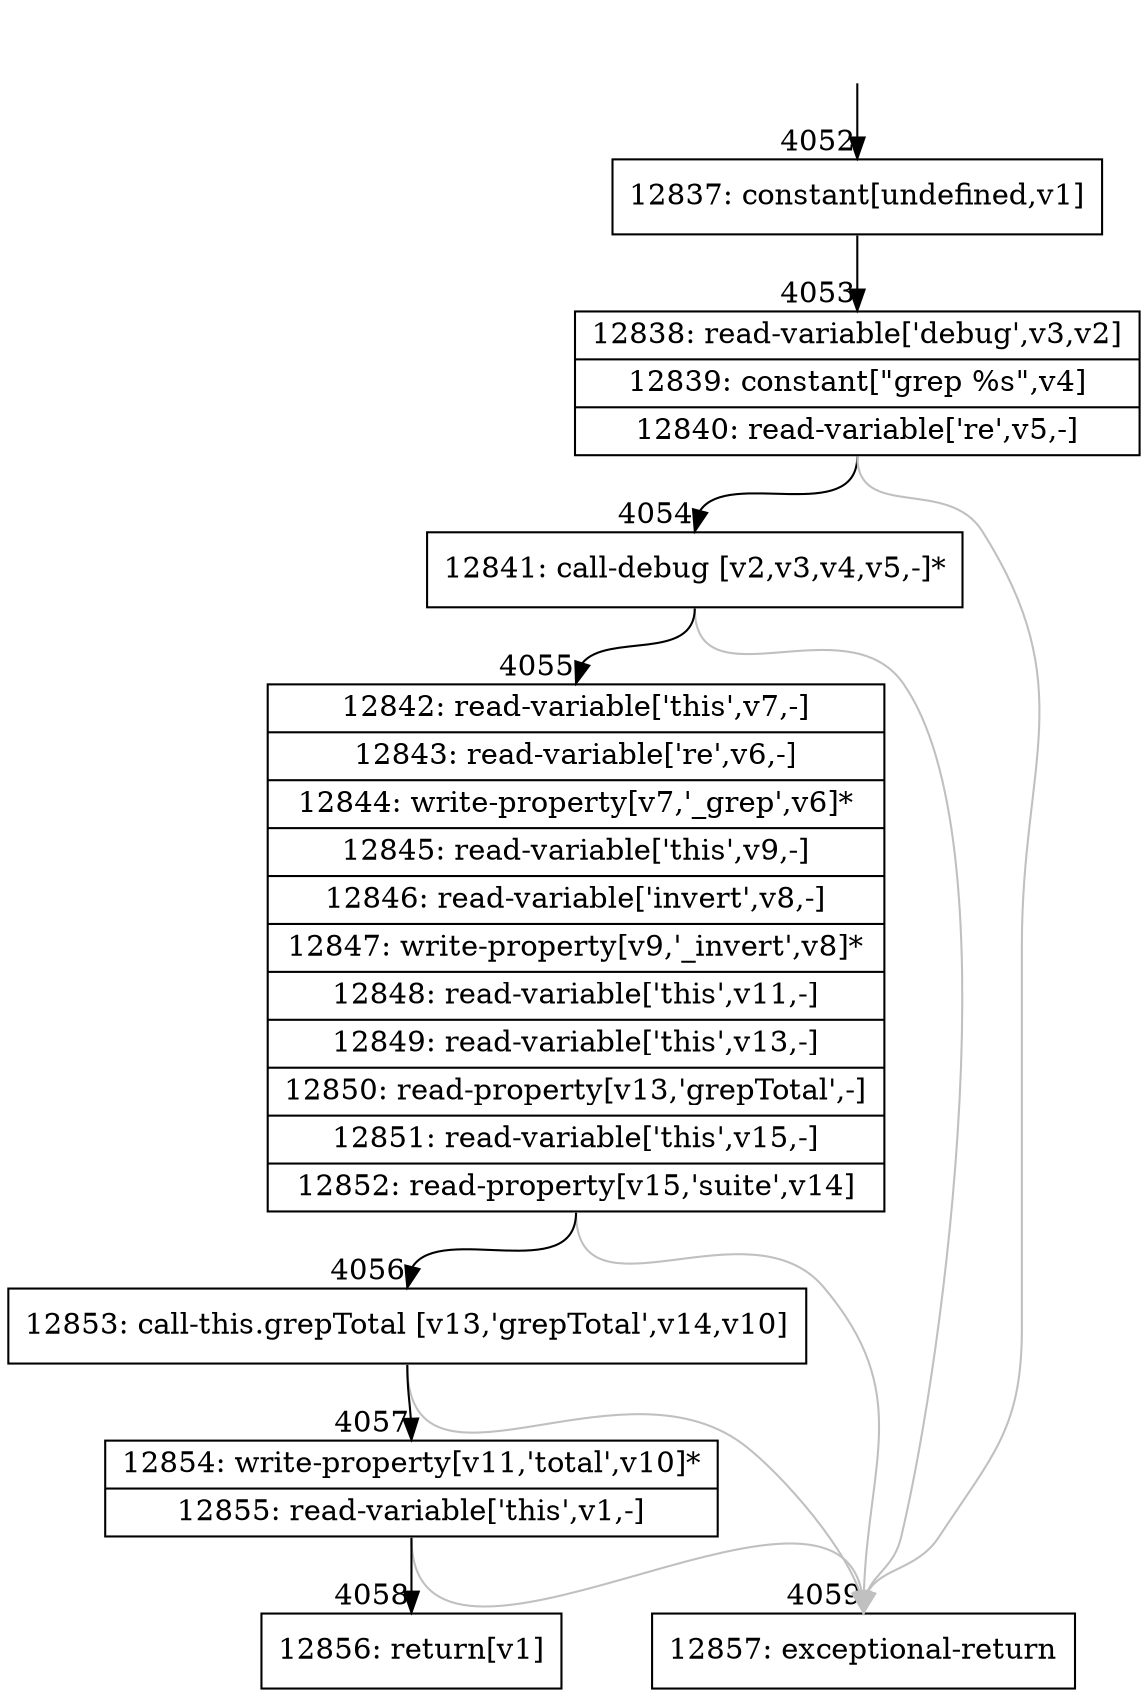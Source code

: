 digraph {
rankdir="TD"
BB_entry365[shape=none,label=""];
BB_entry365 -> BB4052 [tailport=s, headport=n, headlabel="    4052"]
BB4052 [shape=record label="{12837: constant[undefined,v1]}" ] 
BB4052 -> BB4053 [tailport=s, headport=n, headlabel="      4053"]
BB4053 [shape=record label="{12838: read-variable['debug',v3,v2]|12839: constant[\"grep %s\",v4]|12840: read-variable['re',v5,-]}" ] 
BB4053 -> BB4054 [tailport=s, headport=n, headlabel="      4054"]
BB4053 -> BB4059 [tailport=s, headport=n, color=gray, headlabel="      4059"]
BB4054 [shape=record label="{12841: call-debug [v2,v3,v4,v5,-]*}" ] 
BB4054 -> BB4055 [tailport=s, headport=n, headlabel="      4055"]
BB4054 -> BB4059 [tailport=s, headport=n, color=gray]
BB4055 [shape=record label="{12842: read-variable['this',v7,-]|12843: read-variable['re',v6,-]|12844: write-property[v7,'_grep',v6]*|12845: read-variable['this',v9,-]|12846: read-variable['invert',v8,-]|12847: write-property[v9,'_invert',v8]*|12848: read-variable['this',v11,-]|12849: read-variable['this',v13,-]|12850: read-property[v13,'grepTotal',-]|12851: read-variable['this',v15,-]|12852: read-property[v15,'suite',v14]}" ] 
BB4055 -> BB4056 [tailport=s, headport=n, headlabel="      4056"]
BB4055 -> BB4059 [tailport=s, headport=n, color=gray]
BB4056 [shape=record label="{12853: call-this.grepTotal [v13,'grepTotal',v14,v10]}" ] 
BB4056 -> BB4057 [tailport=s, headport=n, headlabel="      4057"]
BB4056 -> BB4059 [tailport=s, headport=n, color=gray]
BB4057 [shape=record label="{12854: write-property[v11,'total',v10]*|12855: read-variable['this',v1,-]}" ] 
BB4057 -> BB4058 [tailport=s, headport=n, headlabel="      4058"]
BB4057 -> BB4059 [tailport=s, headport=n, color=gray]
BB4058 [shape=record label="{12856: return[v1]}" ] 
BB4059 [shape=record label="{12857: exceptional-return}" ] 
//#$~ 4688
}
